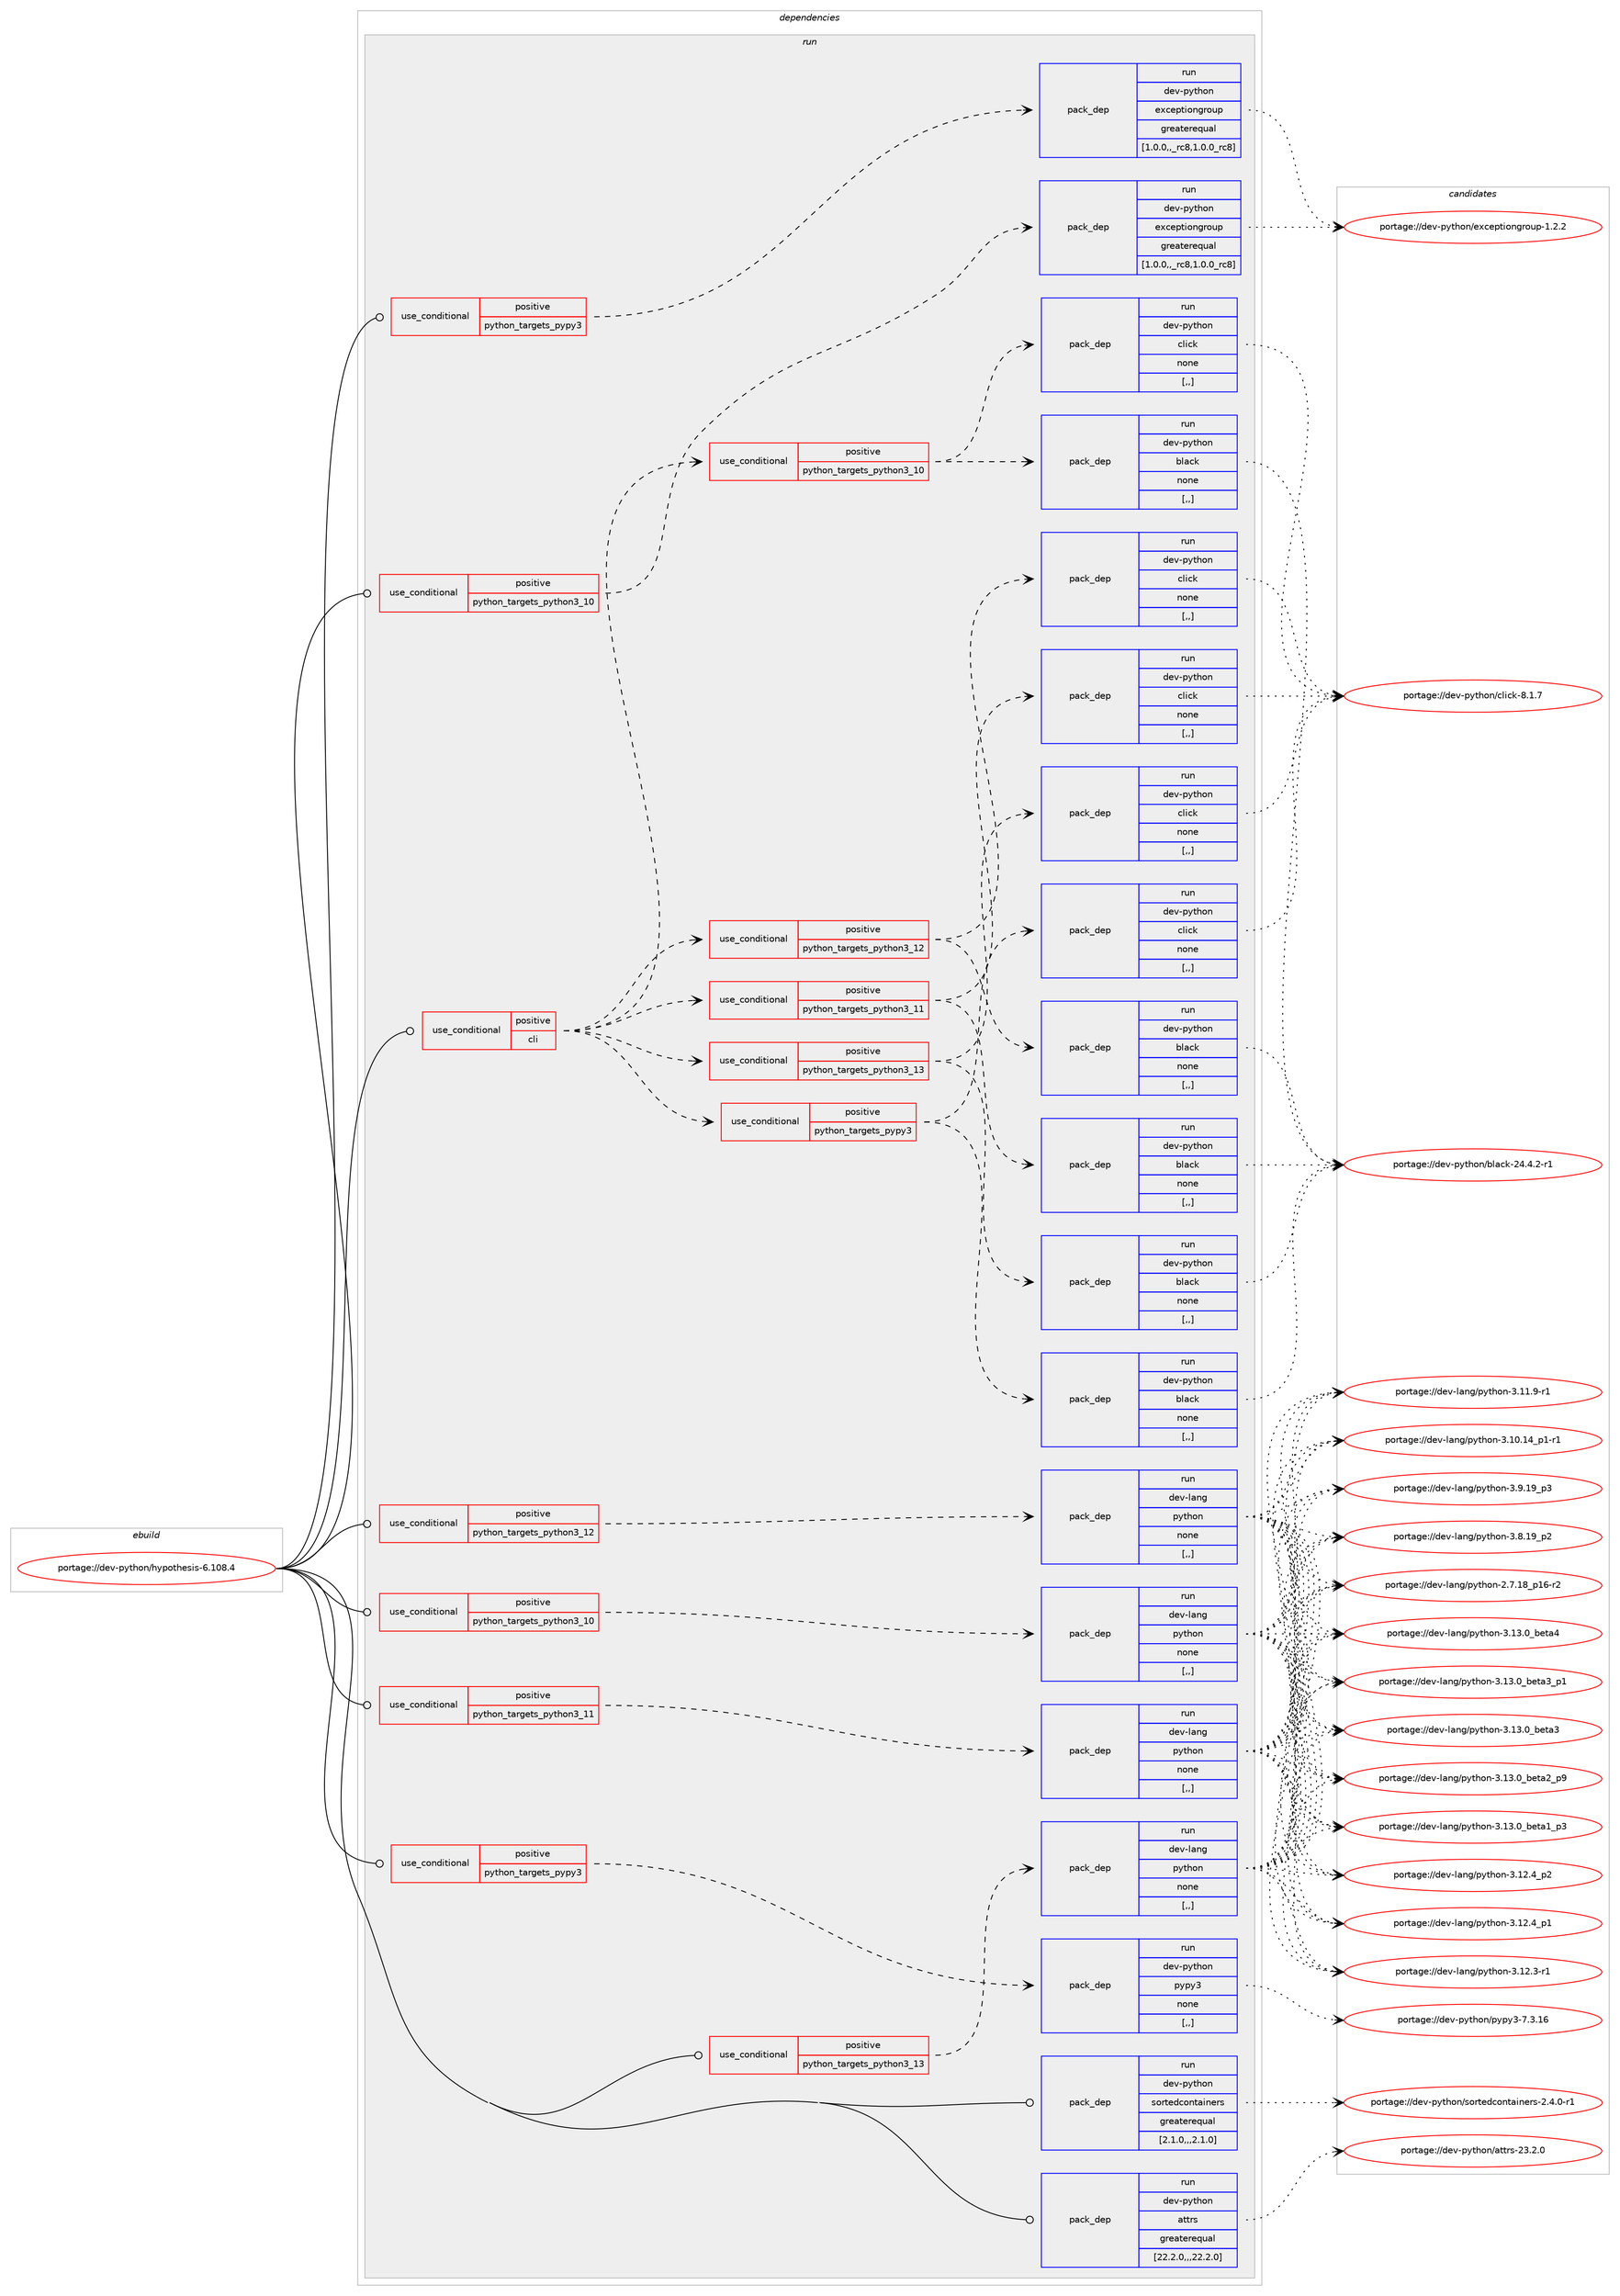 digraph prolog {

# *************
# Graph options
# *************

newrank=true;
concentrate=true;
compound=true;
graph [rankdir=LR,fontname=Helvetica,fontsize=10,ranksep=1.5];#, ranksep=2.5, nodesep=0.2];
edge  [arrowhead=vee];
node  [fontname=Helvetica,fontsize=10];

# **********
# The ebuild
# **********

subgraph cluster_leftcol {
color=gray;
label=<<i>ebuild</i>>;
id [label="portage://dev-python/hypothesis-6.108.4", color=red, width=4, href="../dev-python/hypothesis-6.108.4.svg"];
}

# ****************
# The dependencies
# ****************

subgraph cluster_midcol {
color=gray;
label=<<i>dependencies</i>>;
subgraph cluster_compile {
fillcolor="#eeeeee";
style=filled;
label=<<i>compile</i>>;
}
subgraph cluster_compileandrun {
fillcolor="#eeeeee";
style=filled;
label=<<i>compile and run</i>>;
}
subgraph cluster_run {
fillcolor="#eeeeee";
style=filled;
label=<<i>run</i>>;
subgraph cond33536 {
dependency148257 [label=<<TABLE BORDER="0" CELLBORDER="1" CELLSPACING="0" CELLPADDING="4"><TR><TD ROWSPAN="3" CELLPADDING="10">use_conditional</TD></TR><TR><TD>positive</TD></TR><TR><TD>cli</TD></TR></TABLE>>, shape=none, color=red];
subgraph cond33537 {
dependency148258 [label=<<TABLE BORDER="0" CELLBORDER="1" CELLSPACING="0" CELLPADDING="4"><TR><TD ROWSPAN="3" CELLPADDING="10">use_conditional</TD></TR><TR><TD>positive</TD></TR><TR><TD>python_targets_pypy3</TD></TR></TABLE>>, shape=none, color=red];
subgraph pack113471 {
dependency148259 [label=<<TABLE BORDER="0" CELLBORDER="1" CELLSPACING="0" CELLPADDING="4" WIDTH="220"><TR><TD ROWSPAN="6" CELLPADDING="30">pack_dep</TD></TR><TR><TD WIDTH="110">run</TD></TR><TR><TD>dev-python</TD></TR><TR><TD>black</TD></TR><TR><TD>none</TD></TR><TR><TD>[,,]</TD></TR></TABLE>>, shape=none, color=blue];
}
dependency148258:e -> dependency148259:w [weight=20,style="dashed",arrowhead="vee"];
subgraph pack113472 {
dependency148260 [label=<<TABLE BORDER="0" CELLBORDER="1" CELLSPACING="0" CELLPADDING="4" WIDTH="220"><TR><TD ROWSPAN="6" CELLPADDING="30">pack_dep</TD></TR><TR><TD WIDTH="110">run</TD></TR><TR><TD>dev-python</TD></TR><TR><TD>click</TD></TR><TR><TD>none</TD></TR><TR><TD>[,,]</TD></TR></TABLE>>, shape=none, color=blue];
}
dependency148258:e -> dependency148260:w [weight=20,style="dashed",arrowhead="vee"];
}
dependency148257:e -> dependency148258:w [weight=20,style="dashed",arrowhead="vee"];
subgraph cond33538 {
dependency148261 [label=<<TABLE BORDER="0" CELLBORDER="1" CELLSPACING="0" CELLPADDING="4"><TR><TD ROWSPAN="3" CELLPADDING="10">use_conditional</TD></TR><TR><TD>positive</TD></TR><TR><TD>python_targets_python3_10</TD></TR></TABLE>>, shape=none, color=red];
subgraph pack113473 {
dependency148262 [label=<<TABLE BORDER="0" CELLBORDER="1" CELLSPACING="0" CELLPADDING="4" WIDTH="220"><TR><TD ROWSPAN="6" CELLPADDING="30">pack_dep</TD></TR><TR><TD WIDTH="110">run</TD></TR><TR><TD>dev-python</TD></TR><TR><TD>black</TD></TR><TR><TD>none</TD></TR><TR><TD>[,,]</TD></TR></TABLE>>, shape=none, color=blue];
}
dependency148261:e -> dependency148262:w [weight=20,style="dashed",arrowhead="vee"];
subgraph pack113474 {
dependency148263 [label=<<TABLE BORDER="0" CELLBORDER="1" CELLSPACING="0" CELLPADDING="4" WIDTH="220"><TR><TD ROWSPAN="6" CELLPADDING="30">pack_dep</TD></TR><TR><TD WIDTH="110">run</TD></TR><TR><TD>dev-python</TD></TR><TR><TD>click</TD></TR><TR><TD>none</TD></TR><TR><TD>[,,]</TD></TR></TABLE>>, shape=none, color=blue];
}
dependency148261:e -> dependency148263:w [weight=20,style="dashed",arrowhead="vee"];
}
dependency148257:e -> dependency148261:w [weight=20,style="dashed",arrowhead="vee"];
subgraph cond33539 {
dependency148264 [label=<<TABLE BORDER="0" CELLBORDER="1" CELLSPACING="0" CELLPADDING="4"><TR><TD ROWSPAN="3" CELLPADDING="10">use_conditional</TD></TR><TR><TD>positive</TD></TR><TR><TD>python_targets_python3_11</TD></TR></TABLE>>, shape=none, color=red];
subgraph pack113475 {
dependency148265 [label=<<TABLE BORDER="0" CELLBORDER="1" CELLSPACING="0" CELLPADDING="4" WIDTH="220"><TR><TD ROWSPAN="6" CELLPADDING="30">pack_dep</TD></TR><TR><TD WIDTH="110">run</TD></TR><TR><TD>dev-python</TD></TR><TR><TD>black</TD></TR><TR><TD>none</TD></TR><TR><TD>[,,]</TD></TR></TABLE>>, shape=none, color=blue];
}
dependency148264:e -> dependency148265:w [weight=20,style="dashed",arrowhead="vee"];
subgraph pack113476 {
dependency148266 [label=<<TABLE BORDER="0" CELLBORDER="1" CELLSPACING="0" CELLPADDING="4" WIDTH="220"><TR><TD ROWSPAN="6" CELLPADDING="30">pack_dep</TD></TR><TR><TD WIDTH="110">run</TD></TR><TR><TD>dev-python</TD></TR><TR><TD>click</TD></TR><TR><TD>none</TD></TR><TR><TD>[,,]</TD></TR></TABLE>>, shape=none, color=blue];
}
dependency148264:e -> dependency148266:w [weight=20,style="dashed",arrowhead="vee"];
}
dependency148257:e -> dependency148264:w [weight=20,style="dashed",arrowhead="vee"];
subgraph cond33540 {
dependency148267 [label=<<TABLE BORDER="0" CELLBORDER="1" CELLSPACING="0" CELLPADDING="4"><TR><TD ROWSPAN="3" CELLPADDING="10">use_conditional</TD></TR><TR><TD>positive</TD></TR><TR><TD>python_targets_python3_12</TD></TR></TABLE>>, shape=none, color=red];
subgraph pack113477 {
dependency148268 [label=<<TABLE BORDER="0" CELLBORDER="1" CELLSPACING="0" CELLPADDING="4" WIDTH="220"><TR><TD ROWSPAN="6" CELLPADDING="30">pack_dep</TD></TR><TR><TD WIDTH="110">run</TD></TR><TR><TD>dev-python</TD></TR><TR><TD>black</TD></TR><TR><TD>none</TD></TR><TR><TD>[,,]</TD></TR></TABLE>>, shape=none, color=blue];
}
dependency148267:e -> dependency148268:w [weight=20,style="dashed",arrowhead="vee"];
subgraph pack113478 {
dependency148269 [label=<<TABLE BORDER="0" CELLBORDER="1" CELLSPACING="0" CELLPADDING="4" WIDTH="220"><TR><TD ROWSPAN="6" CELLPADDING="30">pack_dep</TD></TR><TR><TD WIDTH="110">run</TD></TR><TR><TD>dev-python</TD></TR><TR><TD>click</TD></TR><TR><TD>none</TD></TR><TR><TD>[,,]</TD></TR></TABLE>>, shape=none, color=blue];
}
dependency148267:e -> dependency148269:w [weight=20,style="dashed",arrowhead="vee"];
}
dependency148257:e -> dependency148267:w [weight=20,style="dashed",arrowhead="vee"];
subgraph cond33541 {
dependency148270 [label=<<TABLE BORDER="0" CELLBORDER="1" CELLSPACING="0" CELLPADDING="4"><TR><TD ROWSPAN="3" CELLPADDING="10">use_conditional</TD></TR><TR><TD>positive</TD></TR><TR><TD>python_targets_python3_13</TD></TR></TABLE>>, shape=none, color=red];
subgraph pack113479 {
dependency148271 [label=<<TABLE BORDER="0" CELLBORDER="1" CELLSPACING="0" CELLPADDING="4" WIDTH="220"><TR><TD ROWSPAN="6" CELLPADDING="30">pack_dep</TD></TR><TR><TD WIDTH="110">run</TD></TR><TR><TD>dev-python</TD></TR><TR><TD>black</TD></TR><TR><TD>none</TD></TR><TR><TD>[,,]</TD></TR></TABLE>>, shape=none, color=blue];
}
dependency148270:e -> dependency148271:w [weight=20,style="dashed",arrowhead="vee"];
subgraph pack113480 {
dependency148272 [label=<<TABLE BORDER="0" CELLBORDER="1" CELLSPACING="0" CELLPADDING="4" WIDTH="220"><TR><TD ROWSPAN="6" CELLPADDING="30">pack_dep</TD></TR><TR><TD WIDTH="110">run</TD></TR><TR><TD>dev-python</TD></TR><TR><TD>click</TD></TR><TR><TD>none</TD></TR><TR><TD>[,,]</TD></TR></TABLE>>, shape=none, color=blue];
}
dependency148270:e -> dependency148272:w [weight=20,style="dashed",arrowhead="vee"];
}
dependency148257:e -> dependency148270:w [weight=20,style="dashed",arrowhead="vee"];
}
id:e -> dependency148257:w [weight=20,style="solid",arrowhead="odot"];
subgraph cond33542 {
dependency148273 [label=<<TABLE BORDER="0" CELLBORDER="1" CELLSPACING="0" CELLPADDING="4"><TR><TD ROWSPAN="3" CELLPADDING="10">use_conditional</TD></TR><TR><TD>positive</TD></TR><TR><TD>python_targets_pypy3</TD></TR></TABLE>>, shape=none, color=red];
subgraph pack113481 {
dependency148274 [label=<<TABLE BORDER="0" CELLBORDER="1" CELLSPACING="0" CELLPADDING="4" WIDTH="220"><TR><TD ROWSPAN="6" CELLPADDING="30">pack_dep</TD></TR><TR><TD WIDTH="110">run</TD></TR><TR><TD>dev-python</TD></TR><TR><TD>exceptiongroup</TD></TR><TR><TD>greaterequal</TD></TR><TR><TD>[1.0.0,,_rc8,1.0.0_rc8]</TD></TR></TABLE>>, shape=none, color=blue];
}
dependency148273:e -> dependency148274:w [weight=20,style="dashed",arrowhead="vee"];
}
id:e -> dependency148273:w [weight=20,style="solid",arrowhead="odot"];
subgraph cond33543 {
dependency148275 [label=<<TABLE BORDER="0" CELLBORDER="1" CELLSPACING="0" CELLPADDING="4"><TR><TD ROWSPAN="3" CELLPADDING="10">use_conditional</TD></TR><TR><TD>positive</TD></TR><TR><TD>python_targets_pypy3</TD></TR></TABLE>>, shape=none, color=red];
subgraph pack113482 {
dependency148276 [label=<<TABLE BORDER="0" CELLBORDER="1" CELLSPACING="0" CELLPADDING="4" WIDTH="220"><TR><TD ROWSPAN="6" CELLPADDING="30">pack_dep</TD></TR><TR><TD WIDTH="110">run</TD></TR><TR><TD>dev-python</TD></TR><TR><TD>pypy3</TD></TR><TR><TD>none</TD></TR><TR><TD>[,,]</TD></TR></TABLE>>, shape=none, color=blue];
}
dependency148275:e -> dependency148276:w [weight=20,style="dashed",arrowhead="vee"];
}
id:e -> dependency148275:w [weight=20,style="solid",arrowhead="odot"];
subgraph cond33544 {
dependency148277 [label=<<TABLE BORDER="0" CELLBORDER="1" CELLSPACING="0" CELLPADDING="4"><TR><TD ROWSPAN="3" CELLPADDING="10">use_conditional</TD></TR><TR><TD>positive</TD></TR><TR><TD>python_targets_python3_10</TD></TR></TABLE>>, shape=none, color=red];
subgraph pack113483 {
dependency148278 [label=<<TABLE BORDER="0" CELLBORDER="1" CELLSPACING="0" CELLPADDING="4" WIDTH="220"><TR><TD ROWSPAN="6" CELLPADDING="30">pack_dep</TD></TR><TR><TD WIDTH="110">run</TD></TR><TR><TD>dev-lang</TD></TR><TR><TD>python</TD></TR><TR><TD>none</TD></TR><TR><TD>[,,]</TD></TR></TABLE>>, shape=none, color=blue];
}
dependency148277:e -> dependency148278:w [weight=20,style="dashed",arrowhead="vee"];
}
id:e -> dependency148277:w [weight=20,style="solid",arrowhead="odot"];
subgraph cond33545 {
dependency148279 [label=<<TABLE BORDER="0" CELLBORDER="1" CELLSPACING="0" CELLPADDING="4"><TR><TD ROWSPAN="3" CELLPADDING="10">use_conditional</TD></TR><TR><TD>positive</TD></TR><TR><TD>python_targets_python3_10</TD></TR></TABLE>>, shape=none, color=red];
subgraph pack113484 {
dependency148280 [label=<<TABLE BORDER="0" CELLBORDER="1" CELLSPACING="0" CELLPADDING="4" WIDTH="220"><TR><TD ROWSPAN="6" CELLPADDING="30">pack_dep</TD></TR><TR><TD WIDTH="110">run</TD></TR><TR><TD>dev-python</TD></TR><TR><TD>exceptiongroup</TD></TR><TR><TD>greaterequal</TD></TR><TR><TD>[1.0.0,,_rc8,1.0.0_rc8]</TD></TR></TABLE>>, shape=none, color=blue];
}
dependency148279:e -> dependency148280:w [weight=20,style="dashed",arrowhead="vee"];
}
id:e -> dependency148279:w [weight=20,style="solid",arrowhead="odot"];
subgraph cond33546 {
dependency148281 [label=<<TABLE BORDER="0" CELLBORDER="1" CELLSPACING="0" CELLPADDING="4"><TR><TD ROWSPAN="3" CELLPADDING="10">use_conditional</TD></TR><TR><TD>positive</TD></TR><TR><TD>python_targets_python3_11</TD></TR></TABLE>>, shape=none, color=red];
subgraph pack113485 {
dependency148282 [label=<<TABLE BORDER="0" CELLBORDER="1" CELLSPACING="0" CELLPADDING="4" WIDTH="220"><TR><TD ROWSPAN="6" CELLPADDING="30">pack_dep</TD></TR><TR><TD WIDTH="110">run</TD></TR><TR><TD>dev-lang</TD></TR><TR><TD>python</TD></TR><TR><TD>none</TD></TR><TR><TD>[,,]</TD></TR></TABLE>>, shape=none, color=blue];
}
dependency148281:e -> dependency148282:w [weight=20,style="dashed",arrowhead="vee"];
}
id:e -> dependency148281:w [weight=20,style="solid",arrowhead="odot"];
subgraph cond33547 {
dependency148283 [label=<<TABLE BORDER="0" CELLBORDER="1" CELLSPACING="0" CELLPADDING="4"><TR><TD ROWSPAN="3" CELLPADDING="10">use_conditional</TD></TR><TR><TD>positive</TD></TR><TR><TD>python_targets_python3_12</TD></TR></TABLE>>, shape=none, color=red];
subgraph pack113486 {
dependency148284 [label=<<TABLE BORDER="0" CELLBORDER="1" CELLSPACING="0" CELLPADDING="4" WIDTH="220"><TR><TD ROWSPAN="6" CELLPADDING="30">pack_dep</TD></TR><TR><TD WIDTH="110">run</TD></TR><TR><TD>dev-lang</TD></TR><TR><TD>python</TD></TR><TR><TD>none</TD></TR><TR><TD>[,,]</TD></TR></TABLE>>, shape=none, color=blue];
}
dependency148283:e -> dependency148284:w [weight=20,style="dashed",arrowhead="vee"];
}
id:e -> dependency148283:w [weight=20,style="solid",arrowhead="odot"];
subgraph cond33548 {
dependency148285 [label=<<TABLE BORDER="0" CELLBORDER="1" CELLSPACING="0" CELLPADDING="4"><TR><TD ROWSPAN="3" CELLPADDING="10">use_conditional</TD></TR><TR><TD>positive</TD></TR><TR><TD>python_targets_python3_13</TD></TR></TABLE>>, shape=none, color=red];
subgraph pack113487 {
dependency148286 [label=<<TABLE BORDER="0" CELLBORDER="1" CELLSPACING="0" CELLPADDING="4" WIDTH="220"><TR><TD ROWSPAN="6" CELLPADDING="30">pack_dep</TD></TR><TR><TD WIDTH="110">run</TD></TR><TR><TD>dev-lang</TD></TR><TR><TD>python</TD></TR><TR><TD>none</TD></TR><TR><TD>[,,]</TD></TR></TABLE>>, shape=none, color=blue];
}
dependency148285:e -> dependency148286:w [weight=20,style="dashed",arrowhead="vee"];
}
id:e -> dependency148285:w [weight=20,style="solid",arrowhead="odot"];
subgraph pack113488 {
dependency148287 [label=<<TABLE BORDER="0" CELLBORDER="1" CELLSPACING="0" CELLPADDING="4" WIDTH="220"><TR><TD ROWSPAN="6" CELLPADDING="30">pack_dep</TD></TR><TR><TD WIDTH="110">run</TD></TR><TR><TD>dev-python</TD></TR><TR><TD>attrs</TD></TR><TR><TD>greaterequal</TD></TR><TR><TD>[22.2.0,,,22.2.0]</TD></TR></TABLE>>, shape=none, color=blue];
}
id:e -> dependency148287:w [weight=20,style="solid",arrowhead="odot"];
subgraph pack113489 {
dependency148288 [label=<<TABLE BORDER="0" CELLBORDER="1" CELLSPACING="0" CELLPADDING="4" WIDTH="220"><TR><TD ROWSPAN="6" CELLPADDING="30">pack_dep</TD></TR><TR><TD WIDTH="110">run</TD></TR><TR><TD>dev-python</TD></TR><TR><TD>sortedcontainers</TD></TR><TR><TD>greaterequal</TD></TR><TR><TD>[2.1.0,,,2.1.0]</TD></TR></TABLE>>, shape=none, color=blue];
}
id:e -> dependency148288:w [weight=20,style="solid",arrowhead="odot"];
}
}

# **************
# The candidates
# **************

subgraph cluster_choices {
rank=same;
color=gray;
label=<<i>candidates</i>>;

subgraph choice113471 {
color=black;
nodesep=1;
choice1001011184511212111610411111047981089799107455052465246504511449 [label="portage://dev-python/black-24.4.2-r1", color=red, width=4,href="../dev-python/black-24.4.2-r1.svg"];
dependency148259:e -> choice1001011184511212111610411111047981089799107455052465246504511449:w [style=dotted,weight="100"];
}
subgraph choice113472 {
color=black;
nodesep=1;
choice10010111845112121116104111110479910810599107455646494655 [label="portage://dev-python/click-8.1.7", color=red, width=4,href="../dev-python/click-8.1.7.svg"];
dependency148260:e -> choice10010111845112121116104111110479910810599107455646494655:w [style=dotted,weight="100"];
}
subgraph choice113473 {
color=black;
nodesep=1;
choice1001011184511212111610411111047981089799107455052465246504511449 [label="portage://dev-python/black-24.4.2-r1", color=red, width=4,href="../dev-python/black-24.4.2-r1.svg"];
dependency148262:e -> choice1001011184511212111610411111047981089799107455052465246504511449:w [style=dotted,weight="100"];
}
subgraph choice113474 {
color=black;
nodesep=1;
choice10010111845112121116104111110479910810599107455646494655 [label="portage://dev-python/click-8.1.7", color=red, width=4,href="../dev-python/click-8.1.7.svg"];
dependency148263:e -> choice10010111845112121116104111110479910810599107455646494655:w [style=dotted,weight="100"];
}
subgraph choice113475 {
color=black;
nodesep=1;
choice1001011184511212111610411111047981089799107455052465246504511449 [label="portage://dev-python/black-24.4.2-r1", color=red, width=4,href="../dev-python/black-24.4.2-r1.svg"];
dependency148265:e -> choice1001011184511212111610411111047981089799107455052465246504511449:w [style=dotted,weight="100"];
}
subgraph choice113476 {
color=black;
nodesep=1;
choice10010111845112121116104111110479910810599107455646494655 [label="portage://dev-python/click-8.1.7", color=red, width=4,href="../dev-python/click-8.1.7.svg"];
dependency148266:e -> choice10010111845112121116104111110479910810599107455646494655:w [style=dotted,weight="100"];
}
subgraph choice113477 {
color=black;
nodesep=1;
choice1001011184511212111610411111047981089799107455052465246504511449 [label="portage://dev-python/black-24.4.2-r1", color=red, width=4,href="../dev-python/black-24.4.2-r1.svg"];
dependency148268:e -> choice1001011184511212111610411111047981089799107455052465246504511449:w [style=dotted,weight="100"];
}
subgraph choice113478 {
color=black;
nodesep=1;
choice10010111845112121116104111110479910810599107455646494655 [label="portage://dev-python/click-8.1.7", color=red, width=4,href="../dev-python/click-8.1.7.svg"];
dependency148269:e -> choice10010111845112121116104111110479910810599107455646494655:w [style=dotted,weight="100"];
}
subgraph choice113479 {
color=black;
nodesep=1;
choice1001011184511212111610411111047981089799107455052465246504511449 [label="portage://dev-python/black-24.4.2-r1", color=red, width=4,href="../dev-python/black-24.4.2-r1.svg"];
dependency148271:e -> choice1001011184511212111610411111047981089799107455052465246504511449:w [style=dotted,weight="100"];
}
subgraph choice113480 {
color=black;
nodesep=1;
choice10010111845112121116104111110479910810599107455646494655 [label="portage://dev-python/click-8.1.7", color=red, width=4,href="../dev-python/click-8.1.7.svg"];
dependency148272:e -> choice10010111845112121116104111110479910810599107455646494655:w [style=dotted,weight="100"];
}
subgraph choice113481 {
color=black;
nodesep=1;
choice100101118451121211161041111104710112099101112116105111110103114111117112454946504650 [label="portage://dev-python/exceptiongroup-1.2.2", color=red, width=4,href="../dev-python/exceptiongroup-1.2.2.svg"];
dependency148274:e -> choice100101118451121211161041111104710112099101112116105111110103114111117112454946504650:w [style=dotted,weight="100"];
}
subgraph choice113482 {
color=black;
nodesep=1;
choice10010111845112121116104111110471121211121215145554651464954 [label="portage://dev-python/pypy3-7.3.16", color=red, width=4,href="../dev-python/pypy3-7.3.16.svg"];
dependency148276:e -> choice10010111845112121116104111110471121211121215145554651464954:w [style=dotted,weight="100"];
}
subgraph choice113483 {
color=black;
nodesep=1;
choice1001011184510897110103471121211161041111104551464951464895981011169752 [label="portage://dev-lang/python-3.13.0_beta4", color=red, width=4,href="../dev-lang/python-3.13.0_beta4.svg"];
choice10010111845108971101034711212111610411111045514649514648959810111697519511249 [label="portage://dev-lang/python-3.13.0_beta3_p1", color=red, width=4,href="../dev-lang/python-3.13.0_beta3_p1.svg"];
choice1001011184510897110103471121211161041111104551464951464895981011169751 [label="portage://dev-lang/python-3.13.0_beta3", color=red, width=4,href="../dev-lang/python-3.13.0_beta3.svg"];
choice10010111845108971101034711212111610411111045514649514648959810111697509511257 [label="portage://dev-lang/python-3.13.0_beta2_p9", color=red, width=4,href="../dev-lang/python-3.13.0_beta2_p9.svg"];
choice10010111845108971101034711212111610411111045514649514648959810111697499511251 [label="portage://dev-lang/python-3.13.0_beta1_p3", color=red, width=4,href="../dev-lang/python-3.13.0_beta1_p3.svg"];
choice100101118451089711010347112121116104111110455146495046529511250 [label="portage://dev-lang/python-3.12.4_p2", color=red, width=4,href="../dev-lang/python-3.12.4_p2.svg"];
choice100101118451089711010347112121116104111110455146495046529511249 [label="portage://dev-lang/python-3.12.4_p1", color=red, width=4,href="../dev-lang/python-3.12.4_p1.svg"];
choice100101118451089711010347112121116104111110455146495046514511449 [label="portage://dev-lang/python-3.12.3-r1", color=red, width=4,href="../dev-lang/python-3.12.3-r1.svg"];
choice100101118451089711010347112121116104111110455146494946574511449 [label="portage://dev-lang/python-3.11.9-r1", color=red, width=4,href="../dev-lang/python-3.11.9-r1.svg"];
choice100101118451089711010347112121116104111110455146494846495295112494511449 [label="portage://dev-lang/python-3.10.14_p1-r1", color=red, width=4,href="../dev-lang/python-3.10.14_p1-r1.svg"];
choice100101118451089711010347112121116104111110455146574649579511251 [label="portage://dev-lang/python-3.9.19_p3", color=red, width=4,href="../dev-lang/python-3.9.19_p3.svg"];
choice100101118451089711010347112121116104111110455146564649579511250 [label="portage://dev-lang/python-3.8.19_p2", color=red, width=4,href="../dev-lang/python-3.8.19_p2.svg"];
choice100101118451089711010347112121116104111110455046554649569511249544511450 [label="portage://dev-lang/python-2.7.18_p16-r2", color=red, width=4,href="../dev-lang/python-2.7.18_p16-r2.svg"];
dependency148278:e -> choice1001011184510897110103471121211161041111104551464951464895981011169752:w [style=dotted,weight="100"];
dependency148278:e -> choice10010111845108971101034711212111610411111045514649514648959810111697519511249:w [style=dotted,weight="100"];
dependency148278:e -> choice1001011184510897110103471121211161041111104551464951464895981011169751:w [style=dotted,weight="100"];
dependency148278:e -> choice10010111845108971101034711212111610411111045514649514648959810111697509511257:w [style=dotted,weight="100"];
dependency148278:e -> choice10010111845108971101034711212111610411111045514649514648959810111697499511251:w [style=dotted,weight="100"];
dependency148278:e -> choice100101118451089711010347112121116104111110455146495046529511250:w [style=dotted,weight="100"];
dependency148278:e -> choice100101118451089711010347112121116104111110455146495046529511249:w [style=dotted,weight="100"];
dependency148278:e -> choice100101118451089711010347112121116104111110455146495046514511449:w [style=dotted,weight="100"];
dependency148278:e -> choice100101118451089711010347112121116104111110455146494946574511449:w [style=dotted,weight="100"];
dependency148278:e -> choice100101118451089711010347112121116104111110455146494846495295112494511449:w [style=dotted,weight="100"];
dependency148278:e -> choice100101118451089711010347112121116104111110455146574649579511251:w [style=dotted,weight="100"];
dependency148278:e -> choice100101118451089711010347112121116104111110455146564649579511250:w [style=dotted,weight="100"];
dependency148278:e -> choice100101118451089711010347112121116104111110455046554649569511249544511450:w [style=dotted,weight="100"];
}
subgraph choice113484 {
color=black;
nodesep=1;
choice100101118451121211161041111104710112099101112116105111110103114111117112454946504650 [label="portage://dev-python/exceptiongroup-1.2.2", color=red, width=4,href="../dev-python/exceptiongroup-1.2.2.svg"];
dependency148280:e -> choice100101118451121211161041111104710112099101112116105111110103114111117112454946504650:w [style=dotted,weight="100"];
}
subgraph choice113485 {
color=black;
nodesep=1;
choice1001011184510897110103471121211161041111104551464951464895981011169752 [label="portage://dev-lang/python-3.13.0_beta4", color=red, width=4,href="../dev-lang/python-3.13.0_beta4.svg"];
choice10010111845108971101034711212111610411111045514649514648959810111697519511249 [label="portage://dev-lang/python-3.13.0_beta3_p1", color=red, width=4,href="../dev-lang/python-3.13.0_beta3_p1.svg"];
choice1001011184510897110103471121211161041111104551464951464895981011169751 [label="portage://dev-lang/python-3.13.0_beta3", color=red, width=4,href="../dev-lang/python-3.13.0_beta3.svg"];
choice10010111845108971101034711212111610411111045514649514648959810111697509511257 [label="portage://dev-lang/python-3.13.0_beta2_p9", color=red, width=4,href="../dev-lang/python-3.13.0_beta2_p9.svg"];
choice10010111845108971101034711212111610411111045514649514648959810111697499511251 [label="portage://dev-lang/python-3.13.0_beta1_p3", color=red, width=4,href="../dev-lang/python-3.13.0_beta1_p3.svg"];
choice100101118451089711010347112121116104111110455146495046529511250 [label="portage://dev-lang/python-3.12.4_p2", color=red, width=4,href="../dev-lang/python-3.12.4_p2.svg"];
choice100101118451089711010347112121116104111110455146495046529511249 [label="portage://dev-lang/python-3.12.4_p1", color=red, width=4,href="../dev-lang/python-3.12.4_p1.svg"];
choice100101118451089711010347112121116104111110455146495046514511449 [label="portage://dev-lang/python-3.12.3-r1", color=red, width=4,href="../dev-lang/python-3.12.3-r1.svg"];
choice100101118451089711010347112121116104111110455146494946574511449 [label="portage://dev-lang/python-3.11.9-r1", color=red, width=4,href="../dev-lang/python-3.11.9-r1.svg"];
choice100101118451089711010347112121116104111110455146494846495295112494511449 [label="portage://dev-lang/python-3.10.14_p1-r1", color=red, width=4,href="../dev-lang/python-3.10.14_p1-r1.svg"];
choice100101118451089711010347112121116104111110455146574649579511251 [label="portage://dev-lang/python-3.9.19_p3", color=red, width=4,href="../dev-lang/python-3.9.19_p3.svg"];
choice100101118451089711010347112121116104111110455146564649579511250 [label="portage://dev-lang/python-3.8.19_p2", color=red, width=4,href="../dev-lang/python-3.8.19_p2.svg"];
choice100101118451089711010347112121116104111110455046554649569511249544511450 [label="portage://dev-lang/python-2.7.18_p16-r2", color=red, width=4,href="../dev-lang/python-2.7.18_p16-r2.svg"];
dependency148282:e -> choice1001011184510897110103471121211161041111104551464951464895981011169752:w [style=dotted,weight="100"];
dependency148282:e -> choice10010111845108971101034711212111610411111045514649514648959810111697519511249:w [style=dotted,weight="100"];
dependency148282:e -> choice1001011184510897110103471121211161041111104551464951464895981011169751:w [style=dotted,weight="100"];
dependency148282:e -> choice10010111845108971101034711212111610411111045514649514648959810111697509511257:w [style=dotted,weight="100"];
dependency148282:e -> choice10010111845108971101034711212111610411111045514649514648959810111697499511251:w [style=dotted,weight="100"];
dependency148282:e -> choice100101118451089711010347112121116104111110455146495046529511250:w [style=dotted,weight="100"];
dependency148282:e -> choice100101118451089711010347112121116104111110455146495046529511249:w [style=dotted,weight="100"];
dependency148282:e -> choice100101118451089711010347112121116104111110455146495046514511449:w [style=dotted,weight="100"];
dependency148282:e -> choice100101118451089711010347112121116104111110455146494946574511449:w [style=dotted,weight="100"];
dependency148282:e -> choice100101118451089711010347112121116104111110455146494846495295112494511449:w [style=dotted,weight="100"];
dependency148282:e -> choice100101118451089711010347112121116104111110455146574649579511251:w [style=dotted,weight="100"];
dependency148282:e -> choice100101118451089711010347112121116104111110455146564649579511250:w [style=dotted,weight="100"];
dependency148282:e -> choice100101118451089711010347112121116104111110455046554649569511249544511450:w [style=dotted,weight="100"];
}
subgraph choice113486 {
color=black;
nodesep=1;
choice1001011184510897110103471121211161041111104551464951464895981011169752 [label="portage://dev-lang/python-3.13.0_beta4", color=red, width=4,href="../dev-lang/python-3.13.0_beta4.svg"];
choice10010111845108971101034711212111610411111045514649514648959810111697519511249 [label="portage://dev-lang/python-3.13.0_beta3_p1", color=red, width=4,href="../dev-lang/python-3.13.0_beta3_p1.svg"];
choice1001011184510897110103471121211161041111104551464951464895981011169751 [label="portage://dev-lang/python-3.13.0_beta3", color=red, width=4,href="../dev-lang/python-3.13.0_beta3.svg"];
choice10010111845108971101034711212111610411111045514649514648959810111697509511257 [label="portage://dev-lang/python-3.13.0_beta2_p9", color=red, width=4,href="../dev-lang/python-3.13.0_beta2_p9.svg"];
choice10010111845108971101034711212111610411111045514649514648959810111697499511251 [label="portage://dev-lang/python-3.13.0_beta1_p3", color=red, width=4,href="../dev-lang/python-3.13.0_beta1_p3.svg"];
choice100101118451089711010347112121116104111110455146495046529511250 [label="portage://dev-lang/python-3.12.4_p2", color=red, width=4,href="../dev-lang/python-3.12.4_p2.svg"];
choice100101118451089711010347112121116104111110455146495046529511249 [label="portage://dev-lang/python-3.12.4_p1", color=red, width=4,href="../dev-lang/python-3.12.4_p1.svg"];
choice100101118451089711010347112121116104111110455146495046514511449 [label="portage://dev-lang/python-3.12.3-r1", color=red, width=4,href="../dev-lang/python-3.12.3-r1.svg"];
choice100101118451089711010347112121116104111110455146494946574511449 [label="portage://dev-lang/python-3.11.9-r1", color=red, width=4,href="../dev-lang/python-3.11.9-r1.svg"];
choice100101118451089711010347112121116104111110455146494846495295112494511449 [label="portage://dev-lang/python-3.10.14_p1-r1", color=red, width=4,href="../dev-lang/python-3.10.14_p1-r1.svg"];
choice100101118451089711010347112121116104111110455146574649579511251 [label="portage://dev-lang/python-3.9.19_p3", color=red, width=4,href="../dev-lang/python-3.9.19_p3.svg"];
choice100101118451089711010347112121116104111110455146564649579511250 [label="portage://dev-lang/python-3.8.19_p2", color=red, width=4,href="../dev-lang/python-3.8.19_p2.svg"];
choice100101118451089711010347112121116104111110455046554649569511249544511450 [label="portage://dev-lang/python-2.7.18_p16-r2", color=red, width=4,href="../dev-lang/python-2.7.18_p16-r2.svg"];
dependency148284:e -> choice1001011184510897110103471121211161041111104551464951464895981011169752:w [style=dotted,weight="100"];
dependency148284:e -> choice10010111845108971101034711212111610411111045514649514648959810111697519511249:w [style=dotted,weight="100"];
dependency148284:e -> choice1001011184510897110103471121211161041111104551464951464895981011169751:w [style=dotted,weight="100"];
dependency148284:e -> choice10010111845108971101034711212111610411111045514649514648959810111697509511257:w [style=dotted,weight="100"];
dependency148284:e -> choice10010111845108971101034711212111610411111045514649514648959810111697499511251:w [style=dotted,weight="100"];
dependency148284:e -> choice100101118451089711010347112121116104111110455146495046529511250:w [style=dotted,weight="100"];
dependency148284:e -> choice100101118451089711010347112121116104111110455146495046529511249:w [style=dotted,weight="100"];
dependency148284:e -> choice100101118451089711010347112121116104111110455146495046514511449:w [style=dotted,weight="100"];
dependency148284:e -> choice100101118451089711010347112121116104111110455146494946574511449:w [style=dotted,weight="100"];
dependency148284:e -> choice100101118451089711010347112121116104111110455146494846495295112494511449:w [style=dotted,weight="100"];
dependency148284:e -> choice100101118451089711010347112121116104111110455146574649579511251:w [style=dotted,weight="100"];
dependency148284:e -> choice100101118451089711010347112121116104111110455146564649579511250:w [style=dotted,weight="100"];
dependency148284:e -> choice100101118451089711010347112121116104111110455046554649569511249544511450:w [style=dotted,weight="100"];
}
subgraph choice113487 {
color=black;
nodesep=1;
choice1001011184510897110103471121211161041111104551464951464895981011169752 [label="portage://dev-lang/python-3.13.0_beta4", color=red, width=4,href="../dev-lang/python-3.13.0_beta4.svg"];
choice10010111845108971101034711212111610411111045514649514648959810111697519511249 [label="portage://dev-lang/python-3.13.0_beta3_p1", color=red, width=4,href="../dev-lang/python-3.13.0_beta3_p1.svg"];
choice1001011184510897110103471121211161041111104551464951464895981011169751 [label="portage://dev-lang/python-3.13.0_beta3", color=red, width=4,href="../dev-lang/python-3.13.0_beta3.svg"];
choice10010111845108971101034711212111610411111045514649514648959810111697509511257 [label="portage://dev-lang/python-3.13.0_beta2_p9", color=red, width=4,href="../dev-lang/python-3.13.0_beta2_p9.svg"];
choice10010111845108971101034711212111610411111045514649514648959810111697499511251 [label="portage://dev-lang/python-3.13.0_beta1_p3", color=red, width=4,href="../dev-lang/python-3.13.0_beta1_p3.svg"];
choice100101118451089711010347112121116104111110455146495046529511250 [label="portage://dev-lang/python-3.12.4_p2", color=red, width=4,href="../dev-lang/python-3.12.4_p2.svg"];
choice100101118451089711010347112121116104111110455146495046529511249 [label="portage://dev-lang/python-3.12.4_p1", color=red, width=4,href="../dev-lang/python-3.12.4_p1.svg"];
choice100101118451089711010347112121116104111110455146495046514511449 [label="portage://dev-lang/python-3.12.3-r1", color=red, width=4,href="../dev-lang/python-3.12.3-r1.svg"];
choice100101118451089711010347112121116104111110455146494946574511449 [label="portage://dev-lang/python-3.11.9-r1", color=red, width=4,href="../dev-lang/python-3.11.9-r1.svg"];
choice100101118451089711010347112121116104111110455146494846495295112494511449 [label="portage://dev-lang/python-3.10.14_p1-r1", color=red, width=4,href="../dev-lang/python-3.10.14_p1-r1.svg"];
choice100101118451089711010347112121116104111110455146574649579511251 [label="portage://dev-lang/python-3.9.19_p3", color=red, width=4,href="../dev-lang/python-3.9.19_p3.svg"];
choice100101118451089711010347112121116104111110455146564649579511250 [label="portage://dev-lang/python-3.8.19_p2", color=red, width=4,href="../dev-lang/python-3.8.19_p2.svg"];
choice100101118451089711010347112121116104111110455046554649569511249544511450 [label="portage://dev-lang/python-2.7.18_p16-r2", color=red, width=4,href="../dev-lang/python-2.7.18_p16-r2.svg"];
dependency148286:e -> choice1001011184510897110103471121211161041111104551464951464895981011169752:w [style=dotted,weight="100"];
dependency148286:e -> choice10010111845108971101034711212111610411111045514649514648959810111697519511249:w [style=dotted,weight="100"];
dependency148286:e -> choice1001011184510897110103471121211161041111104551464951464895981011169751:w [style=dotted,weight="100"];
dependency148286:e -> choice10010111845108971101034711212111610411111045514649514648959810111697509511257:w [style=dotted,weight="100"];
dependency148286:e -> choice10010111845108971101034711212111610411111045514649514648959810111697499511251:w [style=dotted,weight="100"];
dependency148286:e -> choice100101118451089711010347112121116104111110455146495046529511250:w [style=dotted,weight="100"];
dependency148286:e -> choice100101118451089711010347112121116104111110455146495046529511249:w [style=dotted,weight="100"];
dependency148286:e -> choice100101118451089711010347112121116104111110455146495046514511449:w [style=dotted,weight="100"];
dependency148286:e -> choice100101118451089711010347112121116104111110455146494946574511449:w [style=dotted,weight="100"];
dependency148286:e -> choice100101118451089711010347112121116104111110455146494846495295112494511449:w [style=dotted,weight="100"];
dependency148286:e -> choice100101118451089711010347112121116104111110455146574649579511251:w [style=dotted,weight="100"];
dependency148286:e -> choice100101118451089711010347112121116104111110455146564649579511250:w [style=dotted,weight="100"];
dependency148286:e -> choice100101118451089711010347112121116104111110455046554649569511249544511450:w [style=dotted,weight="100"];
}
subgraph choice113488 {
color=black;
nodesep=1;
choice10010111845112121116104111110479711611611411545505146504648 [label="portage://dev-python/attrs-23.2.0", color=red, width=4,href="../dev-python/attrs-23.2.0.svg"];
dependency148287:e -> choice10010111845112121116104111110479711611611411545505146504648:w [style=dotted,weight="100"];
}
subgraph choice113489 {
color=black;
nodesep=1;
choice100101118451121211161041111104711511111411610110099111110116971051101011141154550465246484511449 [label="portage://dev-python/sortedcontainers-2.4.0-r1", color=red, width=4,href="../dev-python/sortedcontainers-2.4.0-r1.svg"];
dependency148288:e -> choice100101118451121211161041111104711511111411610110099111110116971051101011141154550465246484511449:w [style=dotted,weight="100"];
}
}

}
